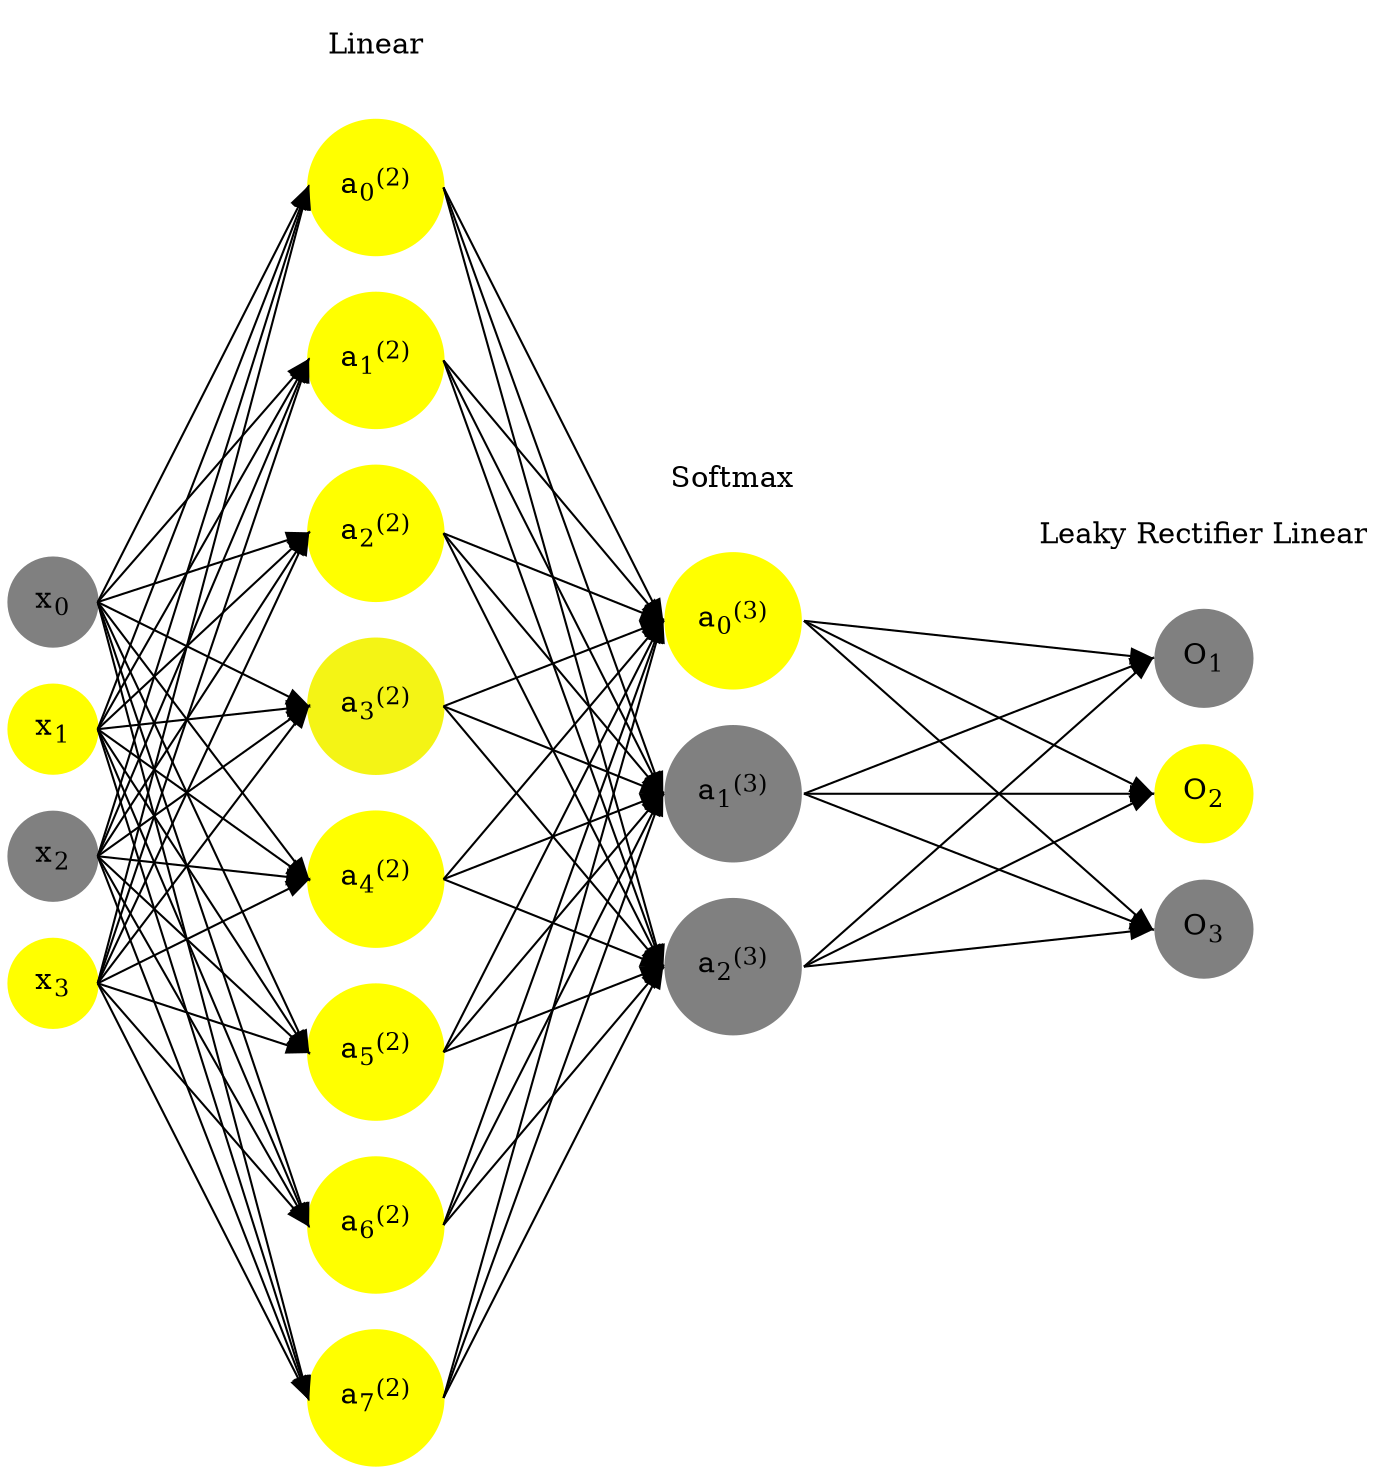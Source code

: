 digraph G {
	rankdir = LR;
	splines=false;
	edge[style=invis];
	ranksep= 1.4;
	{
	node [shape=circle, color="0.1667, 0.0, 0.5", style=filled, fillcolor="0.1667, 0.0, 0.5"];
	x0 [label=<x<sub>0</sub>>];
	}
	{
	node [shape=circle, color="0.1667, 1.0, 1.0", style=filled, fillcolor="0.1667, 1.0, 1.0"];
	x1 [label=<x<sub>1</sub>>];
	}
	{
	node [shape=circle, color="0.1667, 0.0, 0.5", style=filled, fillcolor="0.1667, 0.0, 0.5"];
	x2 [label=<x<sub>2</sub>>];
	}
	{
	node [shape=circle, color="0.1667, 1.0, 1.0", style=filled, fillcolor="0.1667, 1.0, 1.0"];
	x3 [label=<x<sub>3</sub>>];
	}
	{
	node [shape=circle, color="0.1667, 12.540997, 6.770498", style=filled, fillcolor="0.1667, 12.540997, 6.770498"];
	a02 [label=<a<sub>0</sub><sup>(2)</sup>>];
	}
	{
	node [shape=circle, color="0.1667, 6.464923, 3.732461", style=filled, fillcolor="0.1667, 6.464923, 3.732461"];
	a12 [label=<a<sub>1</sub><sup>(2)</sup>>];
	}
	{
	node [shape=circle, color="0.1667, 7.994342, 4.497171", style=filled, fillcolor="0.1667, 7.994342, 4.497171"];
	a22 [label=<a<sub>2</sub><sup>(2)</sup>>];
	}
	{
	node [shape=circle, color="0.1667, 0.911202, 0.955601", style=filled, fillcolor="0.1667, 0.911202, 0.955601"];
	a32 [label=<a<sub>3</sub><sup>(2)</sup>>];
	}
	{
	node [shape=circle, color="0.1667, 6.407246, 3.703623", style=filled, fillcolor="0.1667, 6.407246, 3.703623"];
	a42 [label=<a<sub>4</sub><sup>(2)</sup>>];
	}
	{
	node [shape=circle, color="0.1667, 9.906243, 5.453122", style=filled, fillcolor="0.1667, 9.906243, 5.453122"];
	a52 [label=<a<sub>5</sub><sup>(2)</sup>>];
	}
	{
	node [shape=circle, color="0.1667, 10.202944, 5.601472", style=filled, fillcolor="0.1667, 10.202944, 5.601472"];
	a62 [label=<a<sub>6</sub><sup>(2)</sup>>];
	}
	{
	node [shape=circle, color="0.1667, 10.569650, 5.784825", style=filled, fillcolor="0.1667, 10.569650, 5.784825"];
	a72 [label=<a<sub>7</sub><sup>(2)</sup>>];
	}
	{
	node [shape=circle, color="0.1667, 1.000000, 1.000000", style=filled, fillcolor="0.1667, 1.000000, 1.000000"];
	a03 [label=<a<sub>0</sub><sup>(3)</sup>>];
	}
	{
	node [shape=circle, color="0.1667, 0.000000, 0.500000", style=filled, fillcolor="0.1667, 0.000000, 0.500000"];
	a13 [label=<a<sub>1</sub><sup>(3)</sup>>];
	}
	{
	node [shape=circle, color="0.1667, 0.000000, 0.500000", style=filled, fillcolor="0.1667, 0.000000, 0.500000"];
	a23 [label=<a<sub>2</sub><sup>(3)</sup>>];
	}
	{
	node [shape=circle, color="0.1667, 0.0, 0.5", style=filled, fillcolor="0.1667, 0.0, 0.5"];
	O1 [label=<O<sub>1</sub>>];
	}
	{
	node [shape=circle, color="0.1667, 1.0, 1.0", style=filled, fillcolor="0.1667, 1.0, 1.0"];
	O2 [label=<O<sub>2</sub>>];
	}
	{
	node [shape=circle, color="0.1667, 0.0, 0.5", style=filled, fillcolor="0.1667, 0.0, 0.5"];
	O3 [label=<O<sub>3</sub>>];
	}
	{
	rank=same;
	x0->x1->x2->x3;
	}
	{
	rank=same;
	a02->a12->a22->a32->a42->a52->a62->a72;
	}
	{
	rank=same;
	a03->a13->a23;
	}
	{
	rank=same;
	O1->O2->O3;
	}
	l1 [shape=plaintext,label="Linear"];
	l1->a02;
	{rank=same; l1;a02};
	l2 [shape=plaintext,label="Softmax"];
	l2->a03;
	{rank=same; l2;a03};
	l3 [shape=plaintext,label="Leaky Rectifier Linear"];
	l3->O1;
	{rank=same; l3;O1};
edge[style=solid, tailport=e, headport=w];
	{x0;x1;x2;x3} -> {a02;a12;a22;a32;a42;a52;a62;a72};
	{a02;a12;a22;a32;a42;a52;a62;a72} -> {a03;a13;a23};
	{a03;a13;a23} -> {O1,O2,O3};
}